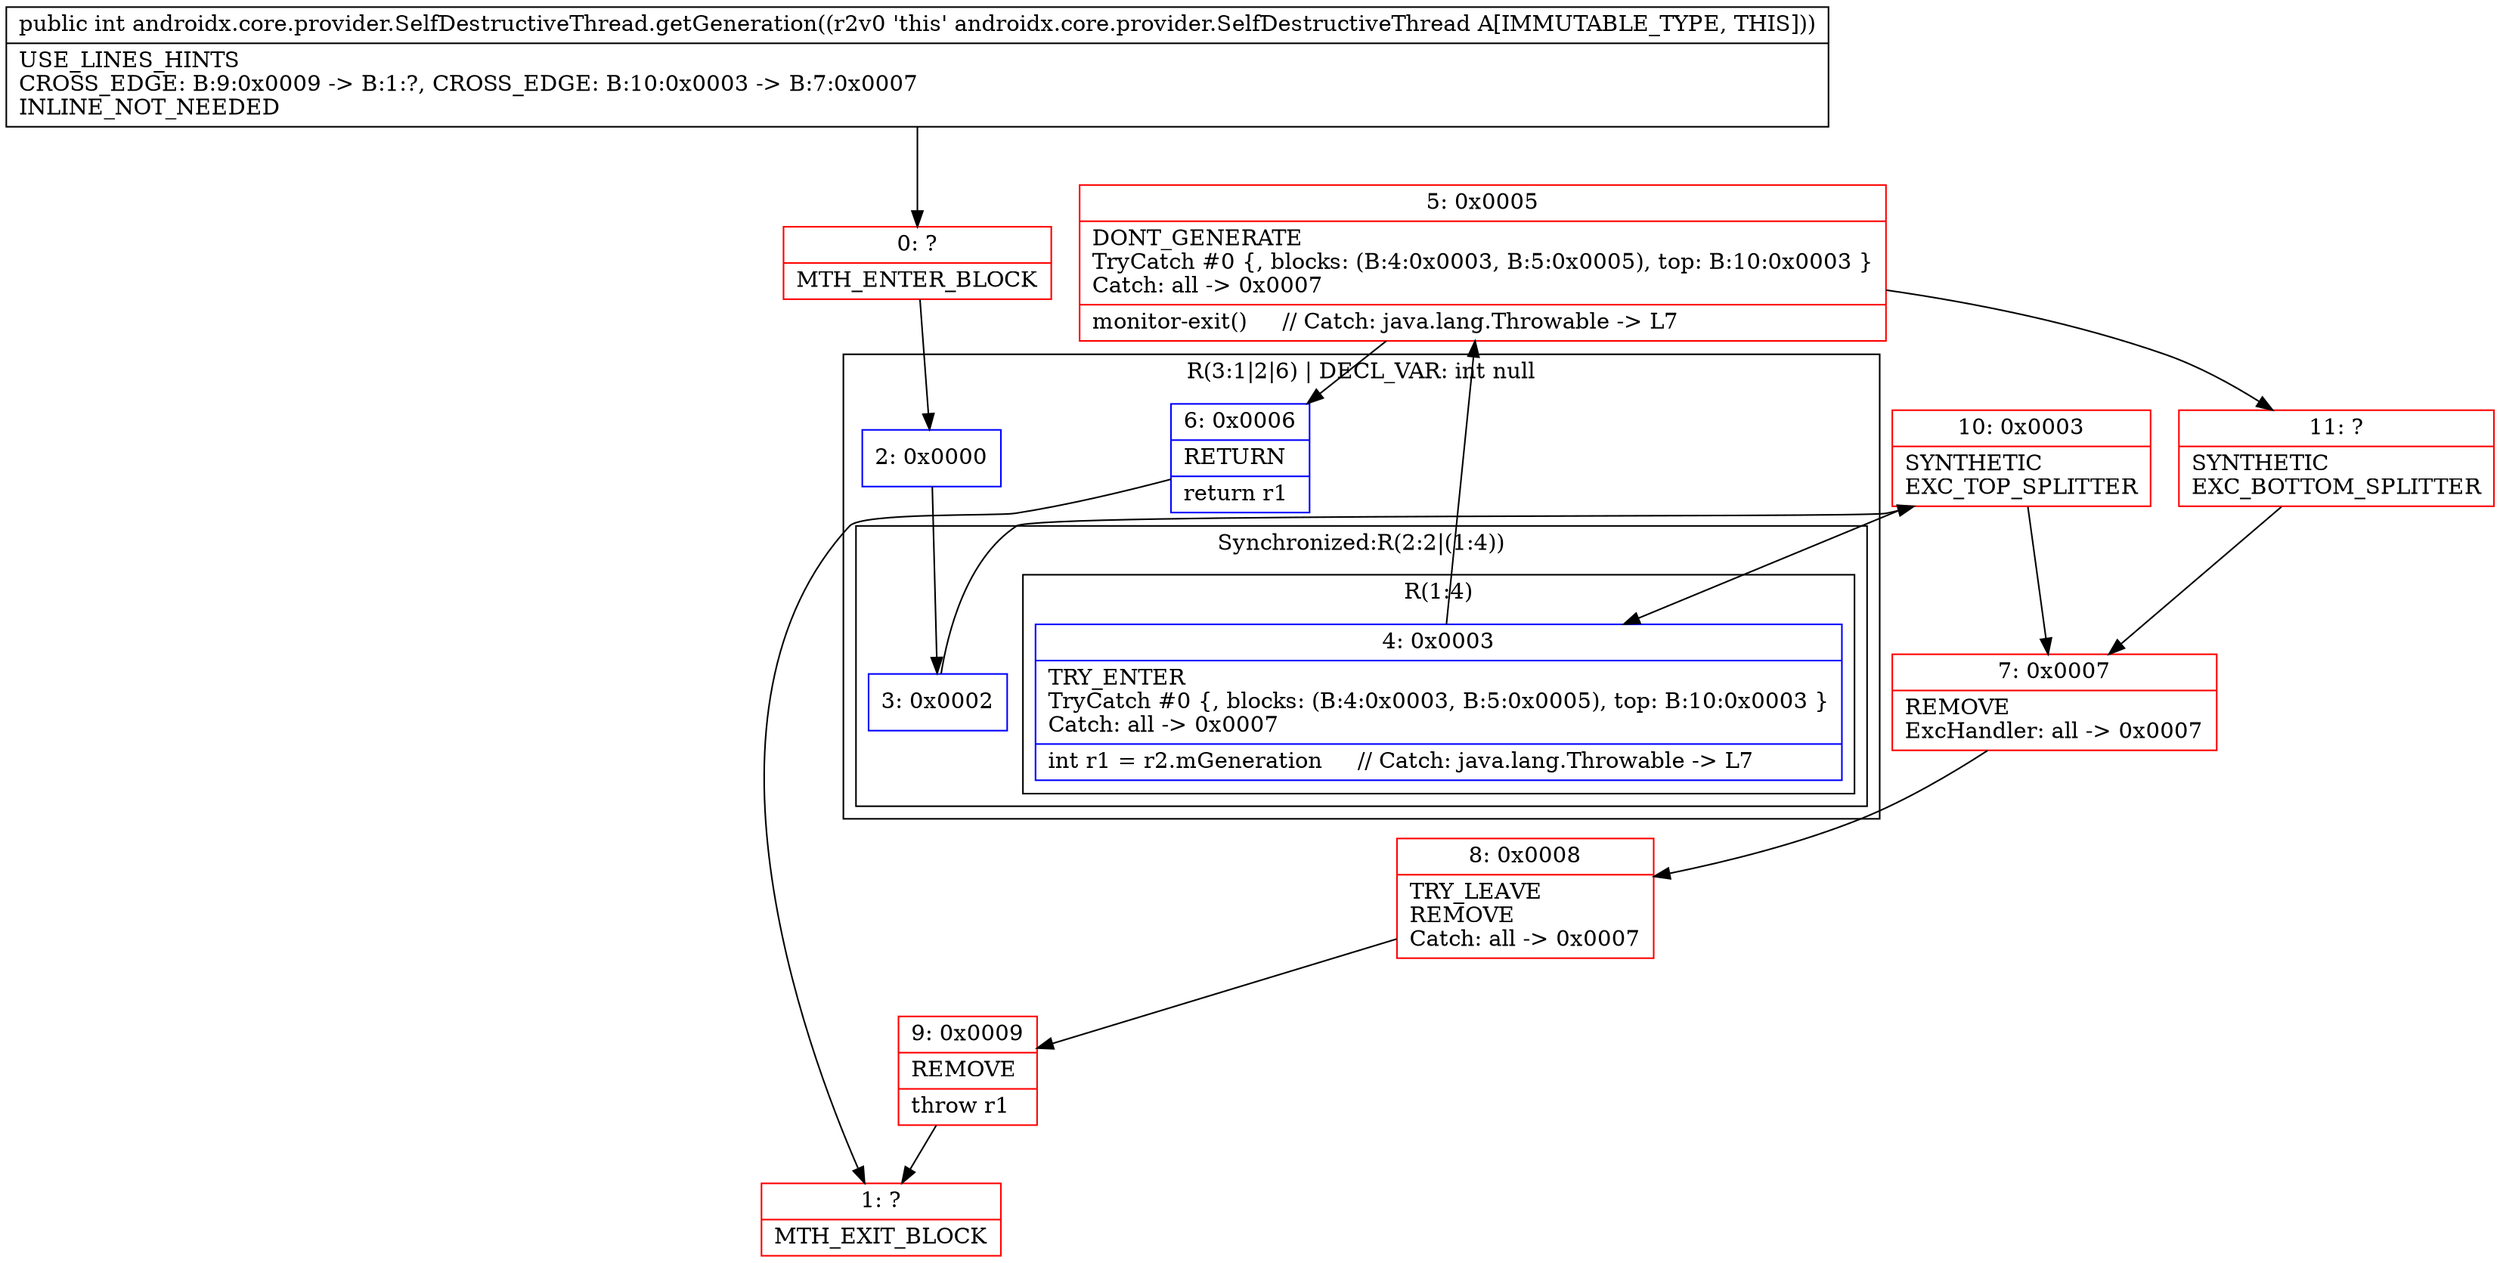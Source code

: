 digraph "CFG forandroidx.core.provider.SelfDestructiveThread.getGeneration()I" {
subgraph cluster_Region_1525145108 {
label = "R(3:1|2|6) | DECL_VAR: int null\l";
node [shape=record,color=blue];
Node_2 [shape=record,label="{2\:\ 0x0000}"];
subgraph cluster_SynchronizedRegion_626582089 {
label = "Synchronized:R(2:2|(1:4))";
node [shape=record,color=blue];
Node_3 [shape=record,label="{3\:\ 0x0002}"];
subgraph cluster_Region_111477725 {
label = "R(1:4)";
node [shape=record,color=blue];
Node_4 [shape=record,label="{4\:\ 0x0003|TRY_ENTER\lTryCatch #0 \{, blocks: (B:4:0x0003, B:5:0x0005), top: B:10:0x0003 \}\lCatch: all \-\> 0x0007\l|int r1 = r2.mGeneration     \/\/ Catch: java.lang.Throwable \-\> L7\l}"];
}
}
Node_6 [shape=record,label="{6\:\ 0x0006|RETURN\l|return r1\l}"];
}
Node_0 [shape=record,color=red,label="{0\:\ ?|MTH_ENTER_BLOCK\l}"];
Node_10 [shape=record,color=red,label="{10\:\ 0x0003|SYNTHETIC\lEXC_TOP_SPLITTER\l}"];
Node_5 [shape=record,color=red,label="{5\:\ 0x0005|DONT_GENERATE\lTryCatch #0 \{, blocks: (B:4:0x0003, B:5:0x0005), top: B:10:0x0003 \}\lCatch: all \-\> 0x0007\l|monitor\-exit()     \/\/ Catch: java.lang.Throwable \-\> L7\l}"];
Node_1 [shape=record,color=red,label="{1\:\ ?|MTH_EXIT_BLOCK\l}"];
Node_11 [shape=record,color=red,label="{11\:\ ?|SYNTHETIC\lEXC_BOTTOM_SPLITTER\l}"];
Node_7 [shape=record,color=red,label="{7\:\ 0x0007|REMOVE\lExcHandler: all \-\> 0x0007\l}"];
Node_8 [shape=record,color=red,label="{8\:\ 0x0008|TRY_LEAVE\lREMOVE\lCatch: all \-\> 0x0007\l}"];
Node_9 [shape=record,color=red,label="{9\:\ 0x0009|REMOVE\l|throw r1\l}"];
MethodNode[shape=record,label="{public int androidx.core.provider.SelfDestructiveThread.getGeneration((r2v0 'this' androidx.core.provider.SelfDestructiveThread A[IMMUTABLE_TYPE, THIS]))  | USE_LINES_HINTS\lCROSS_EDGE: B:9:0x0009 \-\> B:1:?, CROSS_EDGE: B:10:0x0003 \-\> B:7:0x0007\lINLINE_NOT_NEEDED\l}"];
MethodNode -> Node_0;Node_2 -> Node_3;
Node_3 -> Node_10;
Node_4 -> Node_5;
Node_6 -> Node_1;
Node_0 -> Node_2;
Node_10 -> Node_4;
Node_10 -> Node_7;
Node_5 -> Node_6;
Node_5 -> Node_11;
Node_11 -> Node_7;
Node_7 -> Node_8;
Node_8 -> Node_9;
Node_9 -> Node_1;
}

